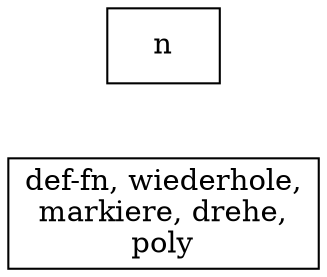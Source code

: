digraph {
	edge [style="invis"]
	node [shape=box]
	"n" ->
	"def-fn, wiederhole,
markiere, drehe,
poly"
}
